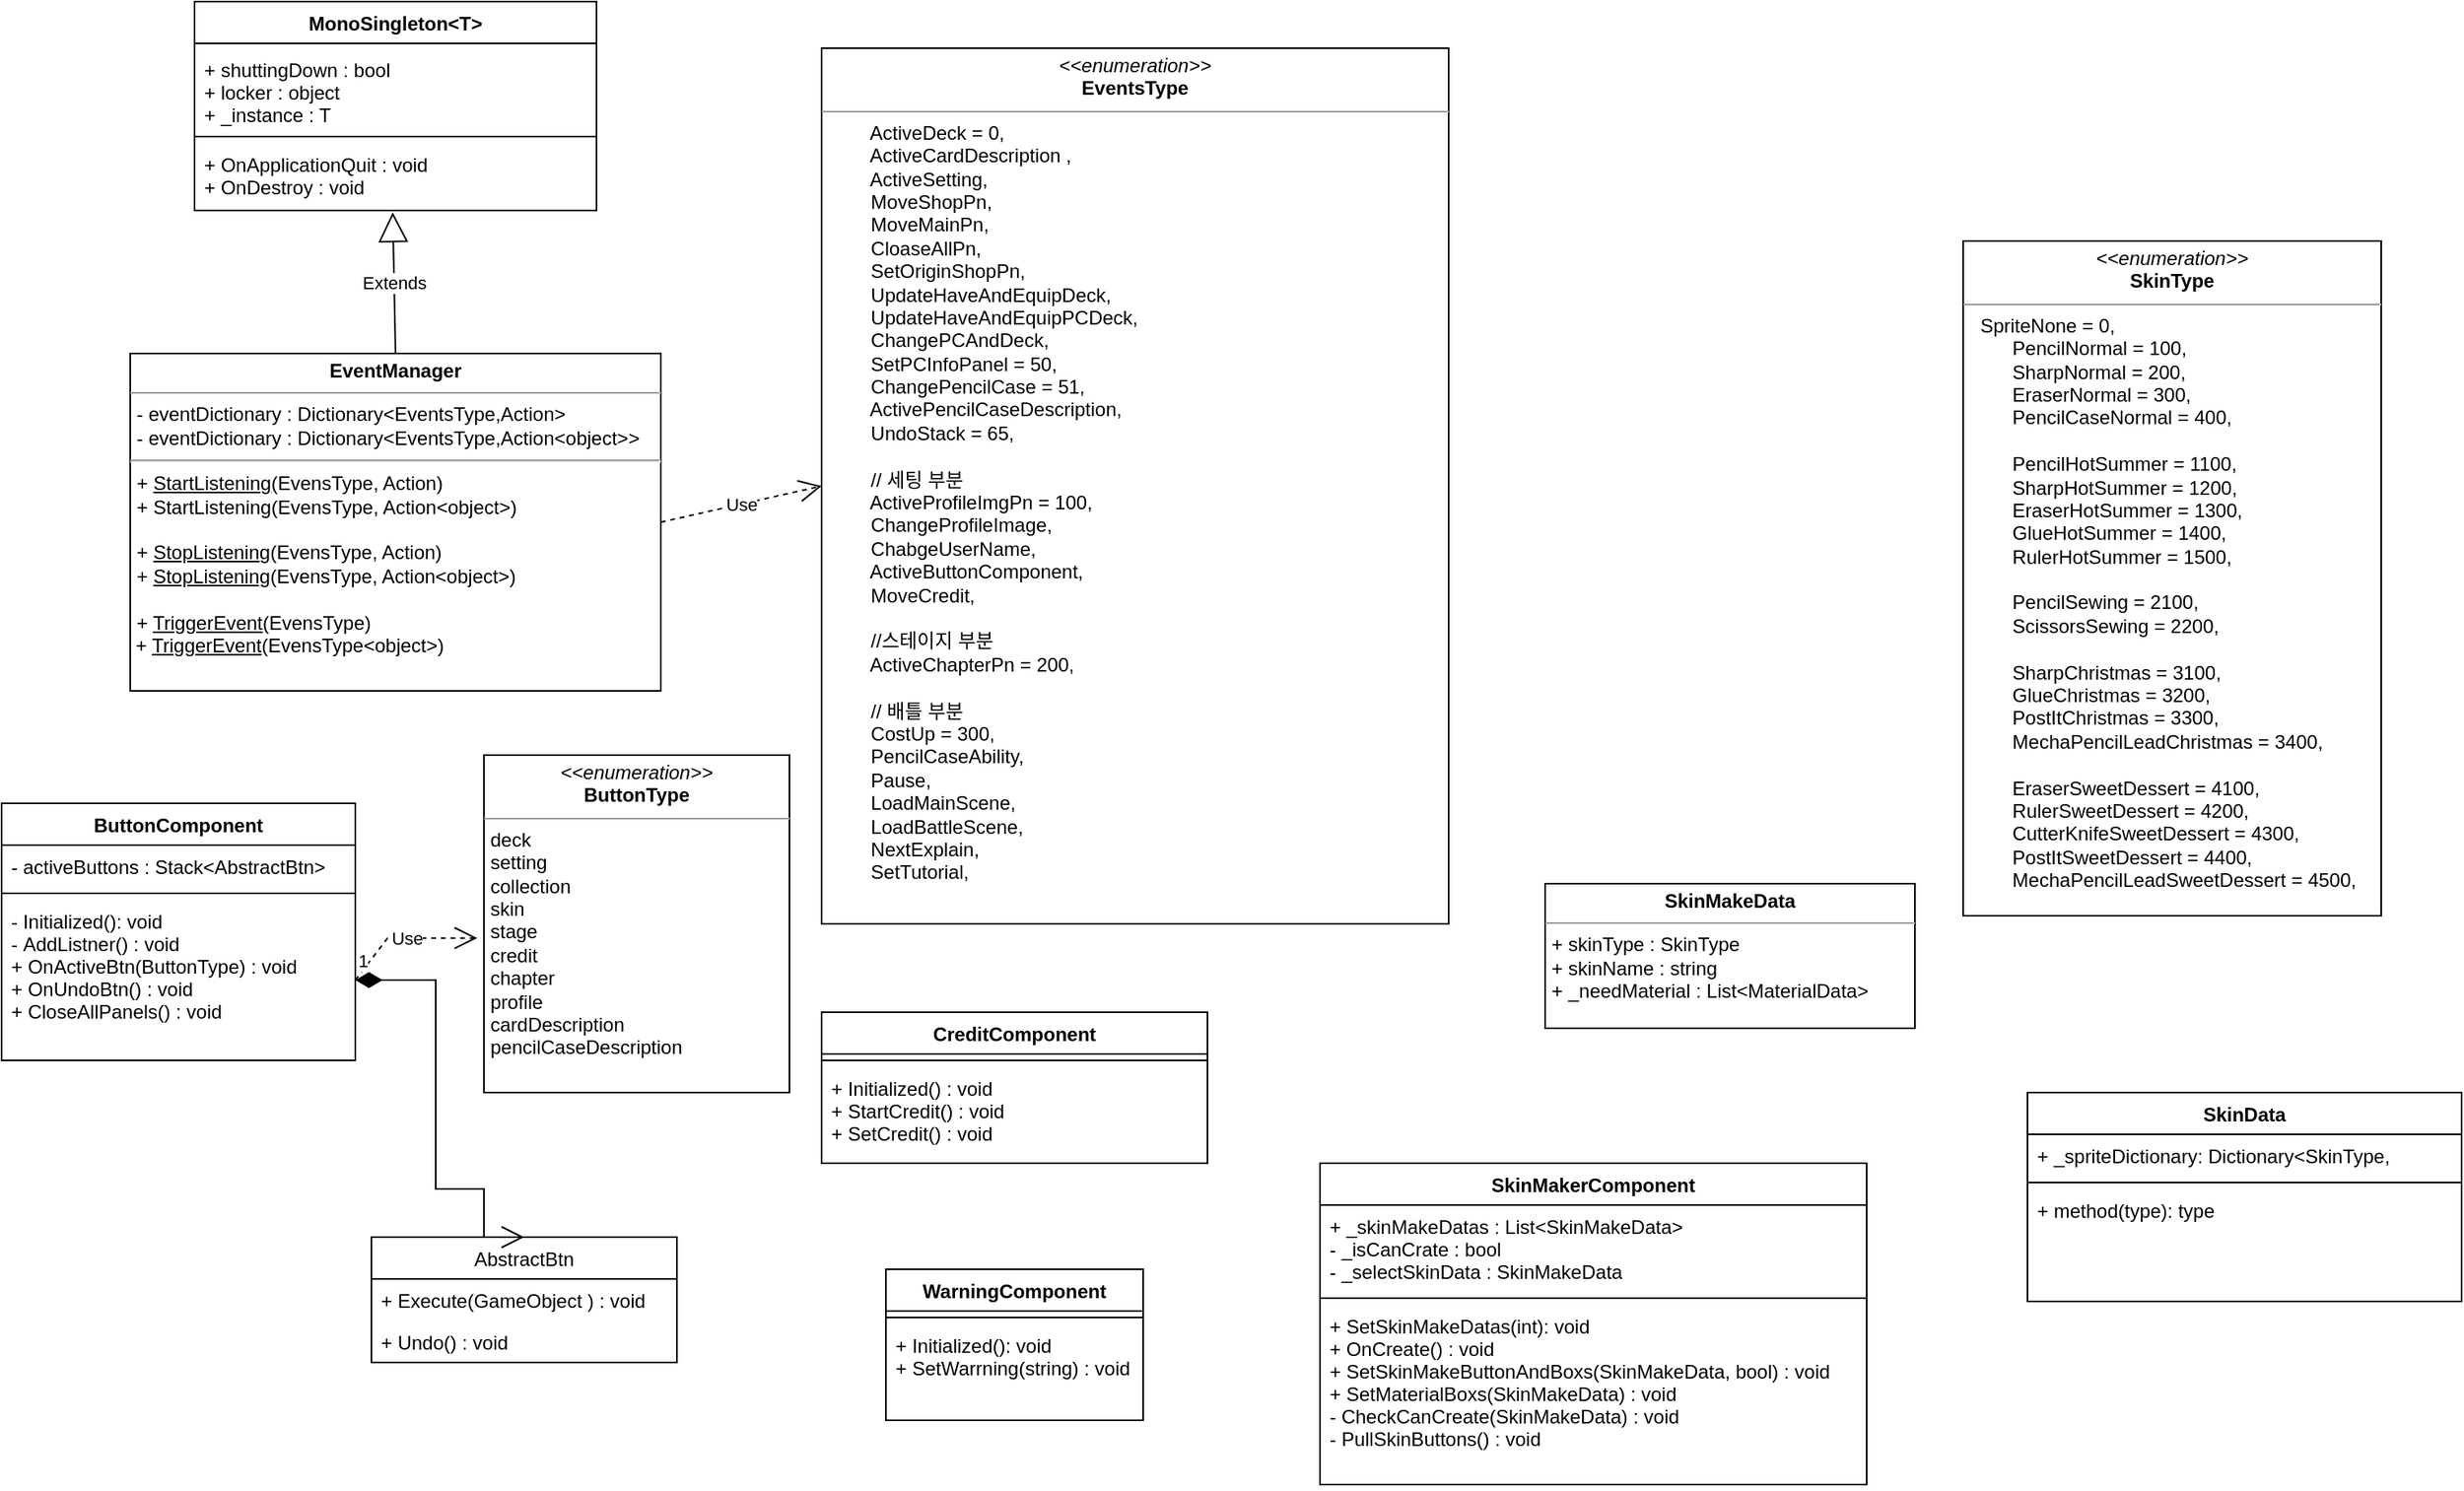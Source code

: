 <mxfile version="18.1.1" type="github">
  <diagram name="Page-1" id="929967ad-93f9-6ef4-fab6-5d389245f69c">
    <mxGraphModel dx="1597" dy="891" grid="1" gridSize="10" guides="1" tooltips="1" connect="1" arrows="1" fold="1" page="1" pageScale="1.5" pageWidth="1169" pageHeight="826" background="none" math="0" shadow="0">
      <root>
        <mxCell id="0" style=";html=1;" />
        <mxCell id="1" style=";html=1;" parent="0" />
        <mxCell id="irIieCSbWjUKyQtUShQu-1" value="&lt;p style=&quot;margin:0px;margin-top:4px;text-align:center;&quot;&gt;&lt;b&gt;EventManager&lt;/b&gt;&lt;/p&gt;&lt;hr size=&quot;1&quot;&gt;&lt;p style=&quot;margin:0px;margin-left:4px;&quot;&gt;&lt;/p&gt;&lt;p style=&quot;margin:0px;margin-left:4px;&quot;&gt;- eventDictionary : Dictionary&amp;lt;EventsType,Action&amp;gt;&lt;/p&gt;&lt;p style=&quot;margin:0px;margin-left:4px;&quot;&gt;- eventDictionary : Dictionary&amp;lt;EventsType,Action&amp;lt;object&amp;gt;&amp;gt;&lt;br&gt;&lt;/p&gt;&lt;hr&gt;&lt;p style=&quot;margin:0px;margin-left:4px;&quot;&gt;+ &lt;u&gt;StartListening&lt;/u&gt;(EvensType, Action)&lt;/p&gt;&lt;p style=&quot;margin: 0px 0px 0px 4px;&quot;&gt;+ StartListening(EvensType, Action&amp;lt;object&amp;gt;)&lt;/p&gt;&lt;p style=&quot;margin: 0px 0px 0px 4px;&quot;&gt;&lt;br&gt;&lt;/p&gt;&lt;p style=&quot;margin:0px;margin-left:4px;&quot;&gt;+ &lt;u&gt;StopListening&lt;/u&gt;(EvensType, Action)&lt;br&gt;&lt;/p&gt;&lt;p style=&quot;margin: 0px 0px 0px 4px;&quot;&gt;+ &lt;u&gt;StopListening&lt;/u&gt;(EvensType, Action&amp;lt;object&amp;gt;)&lt;br&gt;&lt;/p&gt;&lt;p style=&quot;margin: 0px 0px 0px 4px;&quot;&gt;&lt;br&gt;&lt;/p&gt;&lt;p style=&quot;margin:0px;margin-left:4px;&quot;&gt;+ &lt;u&gt;TriggerEvent&lt;/u&gt;(EvensType)&lt;br&gt;&lt;/p&gt;&amp;nbsp;+ &lt;u&gt;TriggerEvent&lt;/u&gt;(EvensType&amp;lt;object&amp;gt;)" style="verticalAlign=top;align=left;overflow=fill;fontSize=12;fontFamily=Helvetica;html=1;" vertex="1" parent="1">
          <mxGeometry x="260" y="390" width="330" height="210" as="geometry" />
        </mxCell>
        <mxCell id="irIieCSbWjUKyQtUShQu-12" value="&lt;p style=&quot;margin:0px;margin-top:4px;text-align:center;&quot;&gt;&lt;i&gt;&amp;lt;&amp;lt;enumeration&amp;gt;&amp;gt;&lt;/i&gt;&lt;br&gt;&lt;b&gt;EventsType&lt;/b&gt;&lt;/p&gt;&lt;hr size=&quot;1&quot;&gt;&lt;p style=&quot;margin:0px;margin-left:4px;&quot;&gt;&amp;nbsp; &amp;nbsp; &amp;nbsp; &amp;nbsp; ActiveDeck = 0,&amp;nbsp;&lt;/p&gt;&lt;p style=&quot;margin:0px;margin-left:4px;&quot;&gt;&amp;nbsp; &amp;nbsp; &amp;nbsp; &amp;nbsp; ActiveCardDescription ,&lt;/p&gt;&lt;p style=&quot;margin:0px;margin-left:4px;&quot;&gt;&amp;nbsp; &amp;nbsp; &amp;nbsp; &amp;nbsp; ActiveSetting,&lt;/p&gt;&lt;p style=&quot;margin:0px;margin-left:4px;&quot;&gt;&amp;nbsp; &amp;nbsp; &amp;nbsp; &amp;nbsp; MoveShopPn,&amp;nbsp;&lt;/p&gt;&lt;p style=&quot;margin:0px;margin-left:4px;&quot;&gt;&amp;nbsp; &amp;nbsp; &amp;nbsp; &amp;nbsp; MoveMainPn,&amp;nbsp;&lt;/p&gt;&lt;p style=&quot;margin:0px;margin-left:4px;&quot;&gt;&amp;nbsp; &amp;nbsp; &amp;nbsp; &amp;nbsp; CloaseAllPn,&amp;nbsp;&lt;/p&gt;&lt;p style=&quot;margin:0px;margin-left:4px;&quot;&gt;&amp;nbsp; &amp;nbsp; &amp;nbsp; &amp;nbsp; SetOriginShopPn,&amp;nbsp;&lt;/p&gt;&lt;p style=&quot;margin:0px;margin-left:4px;&quot;&gt;&amp;nbsp; &amp;nbsp; &amp;nbsp; &amp;nbsp; UpdateHaveAndEquipDeck,&amp;nbsp;&lt;/p&gt;&lt;p style=&quot;margin:0px;margin-left:4px;&quot;&gt;&amp;nbsp; &amp;nbsp; &amp;nbsp; &amp;nbsp; UpdateHaveAndEquipPCDeck,&amp;nbsp;&lt;/p&gt;&lt;p style=&quot;margin:0px;margin-left:4px;&quot;&gt;&amp;nbsp; &amp;nbsp; &amp;nbsp; &amp;nbsp; ChangePCAndDeck,&amp;nbsp;&lt;/p&gt;&lt;p style=&quot;margin:0px;margin-left:4px;&quot;&gt;&amp;nbsp; &amp;nbsp; &amp;nbsp; &amp;nbsp; SetPCInfoPanel = 50,&amp;nbsp;&lt;/p&gt;&lt;p style=&quot;margin:0px;margin-left:4px;&quot;&gt;&amp;nbsp; &amp;nbsp; &amp;nbsp; &amp;nbsp; ChangePencilCase = 51,&lt;/p&gt;&lt;p style=&quot;margin:0px;margin-left:4px;&quot;&gt;&amp;nbsp; &amp;nbsp; &amp;nbsp; &amp;nbsp; ActivePencilCaseDescription,&amp;nbsp;&lt;/p&gt;&lt;p style=&quot;margin:0px;margin-left:4px;&quot;&gt;&amp;nbsp; &amp;nbsp; &amp;nbsp; &amp;nbsp; UndoStack = 65,&amp;nbsp;&lt;/p&gt;&lt;p style=&quot;margin:0px;margin-left:4px;&quot;&gt;&lt;br&gt;&lt;/p&gt;&lt;p style=&quot;margin:0px;margin-left:4px;&quot;&gt;&amp;nbsp; &amp;nbsp; &amp;nbsp; &amp;nbsp; // 세팅 부분&lt;/p&gt;&lt;p style=&quot;margin:0px;margin-left:4px;&quot;&gt;&amp;nbsp; &amp;nbsp; &amp;nbsp; &amp;nbsp; ActiveProfileImgPn = 100,&amp;nbsp;&lt;/p&gt;&lt;p style=&quot;margin:0px;margin-left:4px;&quot;&gt;&amp;nbsp; &amp;nbsp; &amp;nbsp; &amp;nbsp; ChangeProfileImage,&amp;nbsp;&lt;/p&gt;&lt;p style=&quot;margin:0px;margin-left:4px;&quot;&gt;&amp;nbsp; &amp;nbsp; &amp;nbsp; &amp;nbsp; ChabgeUserName,&lt;/p&gt;&lt;p style=&quot;margin:0px;margin-left:4px;&quot;&gt;&amp;nbsp; &amp;nbsp; &amp;nbsp; &amp;nbsp; ActiveButtonComponent,&amp;nbsp;&lt;/p&gt;&lt;p style=&quot;margin:0px;margin-left:4px;&quot;&gt;&amp;nbsp; &amp;nbsp; &amp;nbsp; &amp;nbsp; MoveCredit,&amp;nbsp;&lt;/p&gt;&lt;p style=&quot;margin:0px;margin-left:4px;&quot;&gt;&amp;nbsp; &amp;nbsp; &amp;nbsp; &amp;nbsp;&amp;nbsp;&lt;/p&gt;&lt;p style=&quot;margin:0px;margin-left:4px;&quot;&gt;&amp;nbsp; &amp;nbsp; &amp;nbsp; &amp;nbsp; //스테이지 부분&lt;/p&gt;&lt;p style=&quot;margin:0px;margin-left:4px;&quot;&gt;&amp;nbsp; &amp;nbsp; &amp;nbsp; &amp;nbsp; ActiveChapterPn = 200,&amp;nbsp;&lt;/p&gt;&lt;p style=&quot;margin:0px;margin-left:4px;&quot;&gt;&lt;br&gt;&lt;/p&gt;&lt;p style=&quot;margin:0px;margin-left:4px;&quot;&gt;&amp;nbsp; &amp;nbsp; &amp;nbsp; &amp;nbsp; // 배틀 부분&amp;nbsp;&lt;/p&gt;&lt;p style=&quot;margin:0px;margin-left:4px;&quot;&gt;&amp;nbsp; &amp;nbsp; &amp;nbsp; &amp;nbsp; CostUp = 300,&amp;nbsp;&lt;/p&gt;&lt;p style=&quot;margin:0px;margin-left:4px;&quot;&gt;&amp;nbsp; &amp;nbsp; &amp;nbsp; &amp;nbsp; PencilCaseAbility,&lt;/p&gt;&lt;p style=&quot;margin:0px;margin-left:4px;&quot;&gt;&amp;nbsp; &amp;nbsp; &amp;nbsp; &amp;nbsp; Pause,&amp;nbsp;&lt;/p&gt;&lt;p style=&quot;margin:0px;margin-left:4px;&quot;&gt;&amp;nbsp; &amp;nbsp; &amp;nbsp; &amp;nbsp; LoadMainScene,&amp;nbsp;&lt;/p&gt;&lt;p style=&quot;margin:0px;margin-left:4px;&quot;&gt;&amp;nbsp; &amp;nbsp; &amp;nbsp; &amp;nbsp; LoadBattleScene,&amp;nbsp;&lt;/p&gt;&lt;p style=&quot;margin:0px;margin-left:4px;&quot;&gt;&amp;nbsp; &amp;nbsp; &amp;nbsp; &amp;nbsp; NextExplain,&lt;/p&gt;&lt;p style=&quot;margin:0px;margin-left:4px;&quot;&gt;&amp;nbsp; &amp;nbsp; &amp;nbsp; &amp;nbsp; SetTutorial,&amp;nbsp;&lt;/p&gt;&lt;div&gt;&lt;br&gt;&lt;/div&gt;" style="verticalAlign=top;align=left;overflow=fill;fontSize=12;fontFamily=Helvetica;html=1;" vertex="1" parent="1">
          <mxGeometry x="690" y="200" width="390" height="545" as="geometry" />
        </mxCell>
        <mxCell id="irIieCSbWjUKyQtUShQu-18" value="MonoSingleton&lt;T&gt;" style="swimlane;fontStyle=1;align=center;verticalAlign=top;childLayout=stackLayout;horizontal=1;startSize=26;horizontalStack=0;resizeParent=1;resizeParentMax=0;resizeLast=0;collapsible=1;marginBottom=0;" vertex="1" parent="1">
          <mxGeometry x="300" y="171" width="250" height="130" as="geometry" />
        </mxCell>
        <mxCell id="irIieCSbWjUKyQtUShQu-19" value="+ shuttingDown : bool&#xa;+ locker : object&#xa;+ _instance : T" style="text;strokeColor=none;fillColor=none;align=left;verticalAlign=bottom;spacingLeft=4;spacingRight=4;overflow=hidden;rotatable=0;points=[[0,0.5],[1,0.5]];portConstraint=eastwest;" vertex="1" parent="irIieCSbWjUKyQtUShQu-18">
          <mxGeometry y="26" width="250" height="54" as="geometry" />
        </mxCell>
        <mxCell id="irIieCSbWjUKyQtUShQu-20" value="" style="line;strokeWidth=1;fillColor=none;align=left;verticalAlign=middle;spacingTop=-1;spacingLeft=3;spacingRight=3;rotatable=0;labelPosition=right;points=[];portConstraint=eastwest;" vertex="1" parent="irIieCSbWjUKyQtUShQu-18">
          <mxGeometry y="80" width="250" height="8" as="geometry" />
        </mxCell>
        <mxCell id="irIieCSbWjUKyQtUShQu-21" value="+ OnApplicationQuit : void&#xa;+ OnDestroy : void&#xa;" style="text;strokeColor=none;fillColor=none;align=left;verticalAlign=top;spacingLeft=4;spacingRight=4;overflow=hidden;rotatable=0;points=[[0,0.5],[1,0.5]];portConstraint=eastwest;" vertex="1" parent="irIieCSbWjUKyQtUShQu-18">
          <mxGeometry y="88" width="250" height="42" as="geometry" />
        </mxCell>
        <mxCell id="irIieCSbWjUKyQtUShQu-26" value="Extends" style="endArrow=block;endSize=16;endFill=0;html=1;rounded=0;exitX=0.5;exitY=0;exitDx=0;exitDy=0;entryX=0.493;entryY=1.028;entryDx=0;entryDy=0;entryPerimeter=0;" edge="1" parent="1" source="irIieCSbWjUKyQtUShQu-1" target="irIieCSbWjUKyQtUShQu-21">
          <mxGeometry width="160" relative="1" as="geometry">
            <mxPoint x="610" y="480" as="sourcePoint" />
            <mxPoint x="470" y="320" as="targetPoint" />
          </mxGeometry>
        </mxCell>
        <mxCell id="irIieCSbWjUKyQtUShQu-28" value="ButtonComponent" style="swimlane;fontStyle=1;align=center;verticalAlign=top;childLayout=stackLayout;horizontal=1;startSize=26;horizontalStack=0;resizeParent=1;resizeParentMax=0;resizeLast=0;collapsible=1;marginBottom=0;" vertex="1" parent="1">
          <mxGeometry x="180" y="670" width="220" height="160" as="geometry" />
        </mxCell>
        <mxCell id="irIieCSbWjUKyQtUShQu-29" value="- activeButtons : Stack&lt;AbstractBtn&gt;" style="text;strokeColor=none;fillColor=none;align=left;verticalAlign=top;spacingLeft=4;spacingRight=4;overflow=hidden;rotatable=0;points=[[0,0.5],[1,0.5]];portConstraint=eastwest;" vertex="1" parent="irIieCSbWjUKyQtUShQu-28">
          <mxGeometry y="26" width="220" height="26" as="geometry" />
        </mxCell>
        <mxCell id="irIieCSbWjUKyQtUShQu-30" value="" style="line;strokeWidth=1;fillColor=none;align=left;verticalAlign=middle;spacingTop=-1;spacingLeft=3;spacingRight=3;rotatable=0;labelPosition=right;points=[];portConstraint=eastwest;" vertex="1" parent="irIieCSbWjUKyQtUShQu-28">
          <mxGeometry y="52" width="220" height="8" as="geometry" />
        </mxCell>
        <mxCell id="irIieCSbWjUKyQtUShQu-31" value="- Initialized(): void&#xa;- AddListner() : void &#xa;+ OnActiveBtn(ButtonType) : void &#xa;+ OnUndoBtn() : void &#xa;+ CloseAllPanels() : void &#xa;" style="text;strokeColor=none;fillColor=none;align=left;verticalAlign=top;spacingLeft=4;spacingRight=4;overflow=hidden;rotatable=0;points=[[0,0.5],[1,0.5]];portConstraint=eastwest;" vertex="1" parent="irIieCSbWjUKyQtUShQu-28">
          <mxGeometry y="60" width="220" height="100" as="geometry" />
        </mxCell>
        <mxCell id="irIieCSbWjUKyQtUShQu-33" value="&lt;p style=&quot;margin:0px;margin-top:4px;text-align:center;&quot;&gt;&lt;i&gt;&amp;lt;&amp;lt;enumeration&amp;gt;&amp;gt;&lt;/i&gt;&lt;br&gt;&lt;b&gt;ButtonType&lt;/b&gt;&lt;br&gt;&lt;/p&gt;&lt;hr size=&quot;1&quot;&gt;&lt;p style=&quot;margin:0px;margin-left:4px;&quot;&gt;deck&lt;/p&gt;&lt;p style=&quot;margin:0px;margin-left:4px;&quot;&gt;&lt;span style=&quot;&quot;&gt;		&lt;/span&gt;setting&lt;/p&gt;&lt;p style=&quot;margin:0px;margin-left:4px;&quot;&gt;&lt;span style=&quot;&quot;&gt;		&lt;/span&gt;collection&lt;/p&gt;&lt;p style=&quot;margin:0px;margin-left:4px;&quot;&gt;&lt;span style=&quot;&quot;&gt;		&lt;/span&gt;skin&lt;/p&gt;&lt;p style=&quot;margin:0px;margin-left:4px;&quot;&gt;&lt;span style=&quot;&quot;&gt;		&lt;/span&gt;stage&lt;/p&gt;&lt;p style=&quot;margin:0px;margin-left:4px;&quot;&gt;&lt;span style=&quot;&quot;&gt;		&lt;/span&gt;credit&lt;/p&gt;&lt;p style=&quot;margin:0px;margin-left:4px;&quot;&gt;&lt;span style=&quot;&quot;&gt;		&lt;/span&gt;chapter&lt;/p&gt;&lt;p style=&quot;margin:0px;margin-left:4px;&quot;&gt;&lt;span style=&quot;&quot;&gt;		&lt;/span&gt;profile&lt;/p&gt;&lt;p style=&quot;margin:0px;margin-left:4px;&quot;&gt;&lt;span style=&quot;&quot;&gt;		&lt;/span&gt;cardDescription&lt;/p&gt;&lt;p style=&quot;margin:0px;margin-left:4px;&quot;&gt;&lt;span style=&quot;&quot;&gt;		&lt;/span&gt;pencilCaseDescription&lt;/p&gt;" style="verticalAlign=top;align=left;overflow=fill;fontSize=12;fontFamily=Helvetica;html=1;" vertex="1" parent="1">
          <mxGeometry x="480" y="640" width="190" height="210" as="geometry" />
        </mxCell>
        <mxCell id="irIieCSbWjUKyQtUShQu-34" value="Use" style="endArrow=open;endSize=12;dashed=1;html=1;rounded=0;exitX=1;exitY=0.5;exitDx=0;exitDy=0;entryX=-0.022;entryY=0.542;entryDx=0;entryDy=0;entryPerimeter=0;" edge="1" parent="1" source="irIieCSbWjUKyQtUShQu-31" target="irIieCSbWjUKyQtUShQu-33">
          <mxGeometry width="160" relative="1" as="geometry">
            <mxPoint x="340" y="760" as="sourcePoint" />
            <mxPoint x="500" y="760" as="targetPoint" />
            <Array as="points">
              <mxPoint x="420" y="754" />
            </Array>
          </mxGeometry>
        </mxCell>
        <mxCell id="irIieCSbWjUKyQtUShQu-35" value="Use" style="endArrow=open;endSize=12;dashed=1;html=1;rounded=0;exitX=1;exitY=0.5;exitDx=0;exitDy=0;entryX=0;entryY=0.5;entryDx=0;entryDy=0;" edge="1" parent="1" source="irIieCSbWjUKyQtUShQu-1" target="irIieCSbWjUKyQtUShQu-12">
          <mxGeometry width="160" relative="1" as="geometry">
            <mxPoint x="600" y="500" as="sourcePoint" />
            <mxPoint x="780" y="730" as="targetPoint" />
          </mxGeometry>
        </mxCell>
        <mxCell id="irIieCSbWjUKyQtUShQu-37" value="AbstractBtn" style="swimlane;fontStyle=0;childLayout=stackLayout;horizontal=1;startSize=26;fillColor=none;horizontalStack=0;resizeParent=1;resizeParentMax=0;resizeLast=0;collapsible=1;marginBottom=0;" vertex="1" parent="1">
          <mxGeometry x="410" y="940" width="190" height="78" as="geometry" />
        </mxCell>
        <mxCell id="irIieCSbWjUKyQtUShQu-39" value="+ Execute(GameObject ) : void" style="text;strokeColor=none;fillColor=none;align=left;verticalAlign=top;spacingLeft=4;spacingRight=4;overflow=hidden;rotatable=0;points=[[0,0.5],[1,0.5]];portConstraint=eastwest;" vertex="1" parent="irIieCSbWjUKyQtUShQu-37">
          <mxGeometry y="26" width="190" height="26" as="geometry" />
        </mxCell>
        <mxCell id="irIieCSbWjUKyQtUShQu-38" value="+ Undo() : void" style="text;strokeColor=none;fillColor=none;align=left;verticalAlign=top;spacingLeft=4;spacingRight=4;overflow=hidden;rotatable=0;points=[[0,0.5],[1,0.5]];portConstraint=eastwest;" vertex="1" parent="irIieCSbWjUKyQtUShQu-37">
          <mxGeometry y="52" width="190" height="26" as="geometry" />
        </mxCell>
        <mxCell id="irIieCSbWjUKyQtUShQu-44" value="1" style="endArrow=open;html=1;endSize=12;startArrow=diamondThin;startSize=14;startFill=1;edgeStyle=orthogonalEdgeStyle;align=left;verticalAlign=bottom;rounded=0;exitX=1;exitY=0.5;exitDx=0;exitDy=0;entryX=0.5;entryY=0;entryDx=0;entryDy=0;" edge="1" parent="1" source="irIieCSbWjUKyQtUShQu-31" target="irIieCSbWjUKyQtUShQu-37">
          <mxGeometry x="-1" y="3" relative="1" as="geometry">
            <mxPoint x="220" y="720" as="sourcePoint" />
            <mxPoint x="380" y="720" as="targetPoint" />
            <Array as="points">
              <mxPoint x="450" y="780" />
              <mxPoint x="450" y="910" />
              <mxPoint x="480" y="910" />
            </Array>
          </mxGeometry>
        </mxCell>
        <mxCell id="irIieCSbWjUKyQtUShQu-45" value="CreditComponent" style="swimlane;fontStyle=1;align=center;verticalAlign=top;childLayout=stackLayout;horizontal=1;startSize=26;horizontalStack=0;resizeParent=1;resizeParentMax=0;resizeLast=0;collapsible=1;marginBottom=0;" vertex="1" parent="1">
          <mxGeometry x="690" y="800" width="240" height="94" as="geometry" />
        </mxCell>
        <mxCell id="irIieCSbWjUKyQtUShQu-47" value="" style="line;strokeWidth=1;fillColor=none;align=left;verticalAlign=middle;spacingTop=-1;spacingLeft=3;spacingRight=3;rotatable=0;labelPosition=right;points=[];portConstraint=eastwest;" vertex="1" parent="irIieCSbWjUKyQtUShQu-45">
          <mxGeometry y="26" width="240" height="8" as="geometry" />
        </mxCell>
        <mxCell id="irIieCSbWjUKyQtUShQu-48" value="+ Initialized() : void &#xa;+ StartCredit() : void &#xa;+ SetCredit() : void &#xa;" style="text;strokeColor=none;fillColor=none;align=left;verticalAlign=top;spacingLeft=4;spacingRight=4;overflow=hidden;rotatable=0;points=[[0,0.5],[1,0.5]];portConstraint=eastwest;" vertex="1" parent="irIieCSbWjUKyQtUShQu-45">
          <mxGeometry y="34" width="240" height="60" as="geometry" />
        </mxCell>
        <mxCell id="irIieCSbWjUKyQtUShQu-49" value="WarningComponent&#xa;" style="swimlane;fontStyle=1;align=center;verticalAlign=top;childLayout=stackLayout;horizontal=1;startSize=26;horizontalStack=0;resizeParent=1;resizeParentMax=0;resizeLast=0;collapsible=1;marginBottom=0;" vertex="1" parent="1">
          <mxGeometry x="730" y="960" width="160" height="94" as="geometry" />
        </mxCell>
        <mxCell id="irIieCSbWjUKyQtUShQu-51" value="" style="line;strokeWidth=1;fillColor=none;align=left;verticalAlign=middle;spacingTop=-1;spacingLeft=3;spacingRight=3;rotatable=0;labelPosition=right;points=[];portConstraint=eastwest;" vertex="1" parent="irIieCSbWjUKyQtUShQu-49">
          <mxGeometry y="26" width="160" height="8" as="geometry" />
        </mxCell>
        <mxCell id="irIieCSbWjUKyQtUShQu-52" value="+ Initialized(): void&#xa;+ SetWarrning(string) : void " style="text;strokeColor=none;fillColor=none;align=left;verticalAlign=top;spacingLeft=4;spacingRight=4;overflow=hidden;rotatable=0;points=[[0,0.5],[1,0.5]];portConstraint=eastwest;" vertex="1" parent="irIieCSbWjUKyQtUShQu-49">
          <mxGeometry y="34" width="160" height="60" as="geometry" />
        </mxCell>
        <mxCell id="irIieCSbWjUKyQtUShQu-53" value="SkinMakerComponent" style="swimlane;fontStyle=1;align=center;verticalAlign=top;childLayout=stackLayout;horizontal=1;startSize=26;horizontalStack=0;resizeParent=1;resizeParentMax=0;resizeLast=0;collapsible=1;marginBottom=0;" vertex="1" parent="1">
          <mxGeometry x="1000" y="894" width="340" height="200" as="geometry" />
        </mxCell>
        <mxCell id="irIieCSbWjUKyQtUShQu-54" value="+ _skinMakeDatas : List&lt;SkinMakeData&gt;&#xa;- _isCanCrate : bool &#xa;- _selectSkinData : SkinMakeData" style="text;strokeColor=none;fillColor=none;align=left;verticalAlign=top;spacingLeft=4;spacingRight=4;overflow=hidden;rotatable=0;points=[[0,0.5],[1,0.5]];portConstraint=eastwest;" vertex="1" parent="irIieCSbWjUKyQtUShQu-53">
          <mxGeometry y="26" width="340" height="54" as="geometry" />
        </mxCell>
        <mxCell id="irIieCSbWjUKyQtUShQu-55" value="" style="line;strokeWidth=1;fillColor=none;align=left;verticalAlign=middle;spacingTop=-1;spacingLeft=3;spacingRight=3;rotatable=0;labelPosition=right;points=[];portConstraint=eastwest;" vertex="1" parent="irIieCSbWjUKyQtUShQu-53">
          <mxGeometry y="80" width="340" height="8" as="geometry" />
        </mxCell>
        <mxCell id="irIieCSbWjUKyQtUShQu-56" value="+ SetSkinMakeDatas(int): void  &#xa;+ OnCreate() : void &#xa;+ SetSkinMakeButtonAndBoxs(SkinMakeData, bool) : void &#xa;+ SetMaterialBoxs(SkinMakeData) : void &#xa;- CheckCanCreate(SkinMakeData) : void &#xa;- PullSkinButtons() : void &#xa;" style="text;strokeColor=none;fillColor=none;align=left;verticalAlign=top;spacingLeft=4;spacingRight=4;overflow=hidden;rotatable=0;points=[[0,0.5],[1,0.5]];portConstraint=eastwest;" vertex="1" parent="irIieCSbWjUKyQtUShQu-53">
          <mxGeometry y="88" width="340" height="112" as="geometry" />
        </mxCell>
        <mxCell id="irIieCSbWjUKyQtUShQu-57" value="&lt;p style=&quot;margin:0px;margin-top:4px;text-align:center;&quot;&gt;&lt;b&gt;SkinMakeData&lt;/b&gt;&lt;br&gt;&lt;/p&gt;&lt;hr size=&quot;1&quot;&gt;&lt;p style=&quot;margin:0px;margin-left:4px;&quot;&gt;+ skinType :&amp;nbsp;SkinType&lt;/p&gt;&lt;p style=&quot;margin:0px;margin-left:4px;&quot;&gt;+ skinName :&amp;nbsp;string&lt;/p&gt;&lt;p style=&quot;margin:0px;margin-left:4px;&quot;&gt;+&amp;nbsp;_needMaterial : List&amp;lt;MaterialData&amp;gt;&lt;/p&gt;&lt;p style=&quot;margin:0px;margin-left:4px;&quot;&gt;&lt;br&gt;&lt;/p&gt;" style="verticalAlign=top;align=left;overflow=fill;fontSize=12;fontFamily=Helvetica;html=1;" vertex="1" parent="1">
          <mxGeometry x="1140" y="720" width="230" height="90" as="geometry" />
        </mxCell>
        <mxCell id="irIieCSbWjUKyQtUShQu-62" value="&lt;p style=&quot;margin:0px;margin-top:4px;text-align:center;&quot;&gt;&lt;i&gt;&amp;lt;&amp;lt;enumeration&amp;gt;&amp;gt;&lt;/i&gt;&lt;br&gt;&lt;b&gt;SkinType&lt;/b&gt;&lt;br&gt;&lt;/p&gt;&lt;hr size=&quot;1&quot;&gt;&lt;p style=&quot;margin:0px;margin-left:4px;&quot;&gt;&amp;nbsp;&lt;span style=&quot;white-space: pre;&quot;&gt;	&lt;/span&gt;SpriteNone = 0,&lt;/p&gt;&lt;p style=&quot;margin:0px;margin-left:4px;&quot;&gt;&amp;nbsp; &amp;nbsp; &amp;nbsp; &amp;nbsp; PencilNormal = 100,&lt;/p&gt;&lt;p style=&quot;margin:0px;margin-left:4px;&quot;&gt;&amp;nbsp; &amp;nbsp; &amp;nbsp; &amp;nbsp; SharpNormal = 200,&lt;/p&gt;&lt;p style=&quot;margin:0px;margin-left:4px;&quot;&gt;&amp;nbsp; &amp;nbsp; &amp;nbsp; &amp;nbsp; EraserNormal = 300,&lt;/p&gt;&lt;p style=&quot;margin:0px;margin-left:4px;&quot;&gt;&amp;nbsp; &amp;nbsp; &amp;nbsp; &amp;nbsp; PencilCaseNormal = 400,&lt;/p&gt;&lt;p style=&quot;margin:0px;margin-left:4px;&quot;&gt;&lt;br&gt;&lt;/p&gt;&lt;p style=&quot;margin:0px;margin-left:4px;&quot;&gt;&amp;nbsp; &amp;nbsp; &amp;nbsp; &amp;nbsp; PencilHotSummer = 1100,&lt;/p&gt;&lt;p style=&quot;margin:0px;margin-left:4px;&quot;&gt;&amp;nbsp; &amp;nbsp; &amp;nbsp; &amp;nbsp; SharpHotSummer = 1200,&lt;/p&gt;&lt;p style=&quot;margin:0px;margin-left:4px;&quot;&gt;&amp;nbsp; &amp;nbsp; &amp;nbsp; &amp;nbsp; EraserHotSummer = 1300,&lt;/p&gt;&lt;p style=&quot;margin:0px;margin-left:4px;&quot;&gt;&amp;nbsp; &amp;nbsp; &amp;nbsp; &amp;nbsp; GlueHotSummer = 1400,&lt;/p&gt;&lt;p style=&quot;margin:0px;margin-left:4px;&quot;&gt;&amp;nbsp; &amp;nbsp; &amp;nbsp; &amp;nbsp; RulerHotSummer = 1500,&lt;/p&gt;&lt;p style=&quot;margin:0px;margin-left:4px;&quot;&gt;&lt;br&gt;&lt;/p&gt;&lt;p style=&quot;margin:0px;margin-left:4px;&quot;&gt;&amp;nbsp; &amp;nbsp; &amp;nbsp; &amp;nbsp; PencilSewing = 2100,&lt;/p&gt;&lt;p style=&quot;margin:0px;margin-left:4px;&quot;&gt;&amp;nbsp; &amp;nbsp; &amp;nbsp; &amp;nbsp; ScissorsSewing = 2200,&lt;/p&gt;&lt;p style=&quot;margin:0px;margin-left:4px;&quot;&gt;&lt;br&gt;&lt;/p&gt;&lt;p style=&quot;margin:0px;margin-left:4px;&quot;&gt;&amp;nbsp; &amp;nbsp; &amp;nbsp; &amp;nbsp; SharpChristmas = 3100,&lt;/p&gt;&lt;p style=&quot;margin:0px;margin-left:4px;&quot;&gt;&amp;nbsp; &amp;nbsp; &amp;nbsp; &amp;nbsp; GlueChristmas = 3200,&lt;/p&gt;&lt;p style=&quot;margin:0px;margin-left:4px;&quot;&gt;&amp;nbsp; &amp;nbsp; &amp;nbsp; &amp;nbsp; PostItChristmas = 3300,&lt;/p&gt;&lt;p style=&quot;margin:0px;margin-left:4px;&quot;&gt;&amp;nbsp; &amp;nbsp; &amp;nbsp; &amp;nbsp; MechaPencilLeadChristmas = 3400,&lt;/p&gt;&lt;p style=&quot;margin:0px;margin-left:4px;&quot;&gt;&lt;br&gt;&lt;/p&gt;&lt;p style=&quot;margin:0px;margin-left:4px;&quot;&gt;&amp;nbsp; &amp;nbsp; &amp;nbsp; &amp;nbsp; EraserSweetDessert = 4100,&lt;/p&gt;&lt;p style=&quot;margin:0px;margin-left:4px;&quot;&gt;&amp;nbsp; &amp;nbsp; &amp;nbsp; &amp;nbsp; RulerSweetDessert = 4200,&lt;/p&gt;&lt;p style=&quot;margin:0px;margin-left:4px;&quot;&gt;&amp;nbsp; &amp;nbsp; &amp;nbsp; &amp;nbsp; CutterKnifeSweetDessert = 4300,&lt;/p&gt;&lt;p style=&quot;margin:0px;margin-left:4px;&quot;&gt;&amp;nbsp; &amp;nbsp; &amp;nbsp; &amp;nbsp; PostItSweetDessert = 4400,&lt;/p&gt;&lt;p style=&quot;margin:0px;margin-left:4px;&quot;&gt;&amp;nbsp; &amp;nbsp; &amp;nbsp; &amp;nbsp; MechaPencilLeadSweetDessert = 4500,&lt;/p&gt;" style="verticalAlign=top;align=left;overflow=fill;fontSize=12;fontFamily=Helvetica;html=1;" vertex="1" parent="1">
          <mxGeometry x="1400" y="320" width="260" height="420" as="geometry" />
        </mxCell>
        <mxCell id="irIieCSbWjUKyQtUShQu-63" value="SkinData" style="swimlane;fontStyle=1;align=center;verticalAlign=top;childLayout=stackLayout;horizontal=1;startSize=26;horizontalStack=0;resizeParent=1;resizeParentMax=0;resizeLast=0;collapsible=1;marginBottom=0;" vertex="1" parent="1">
          <mxGeometry x="1440" y="850" width="270" height="130" as="geometry" />
        </mxCell>
        <mxCell id="irIieCSbWjUKyQtUShQu-64" value="+ _spriteDictionary: Dictionary&lt;SkinType," style="text;strokeColor=none;fillColor=none;align=left;verticalAlign=top;spacingLeft=4;spacingRight=4;overflow=hidden;rotatable=0;points=[[0,0.5],[1,0.5]];portConstraint=eastwest;" vertex="1" parent="irIieCSbWjUKyQtUShQu-63">
          <mxGeometry y="26" width="270" height="26" as="geometry" />
        </mxCell>
        <mxCell id="irIieCSbWjUKyQtUShQu-65" value="" style="line;strokeWidth=1;fillColor=none;align=left;verticalAlign=middle;spacingTop=-1;spacingLeft=3;spacingRight=3;rotatable=0;labelPosition=right;points=[];portConstraint=eastwest;" vertex="1" parent="irIieCSbWjUKyQtUShQu-63">
          <mxGeometry y="52" width="270" height="8" as="geometry" />
        </mxCell>
        <mxCell id="irIieCSbWjUKyQtUShQu-66" value="+ method(type): type" style="text;strokeColor=none;fillColor=none;align=left;verticalAlign=top;spacingLeft=4;spacingRight=4;overflow=hidden;rotatable=0;points=[[0,0.5],[1,0.5]];portConstraint=eastwest;" vertex="1" parent="irIieCSbWjUKyQtUShQu-63">
          <mxGeometry y="60" width="270" height="70" as="geometry" />
        </mxCell>
      </root>
    </mxGraphModel>
  </diagram>
</mxfile>
